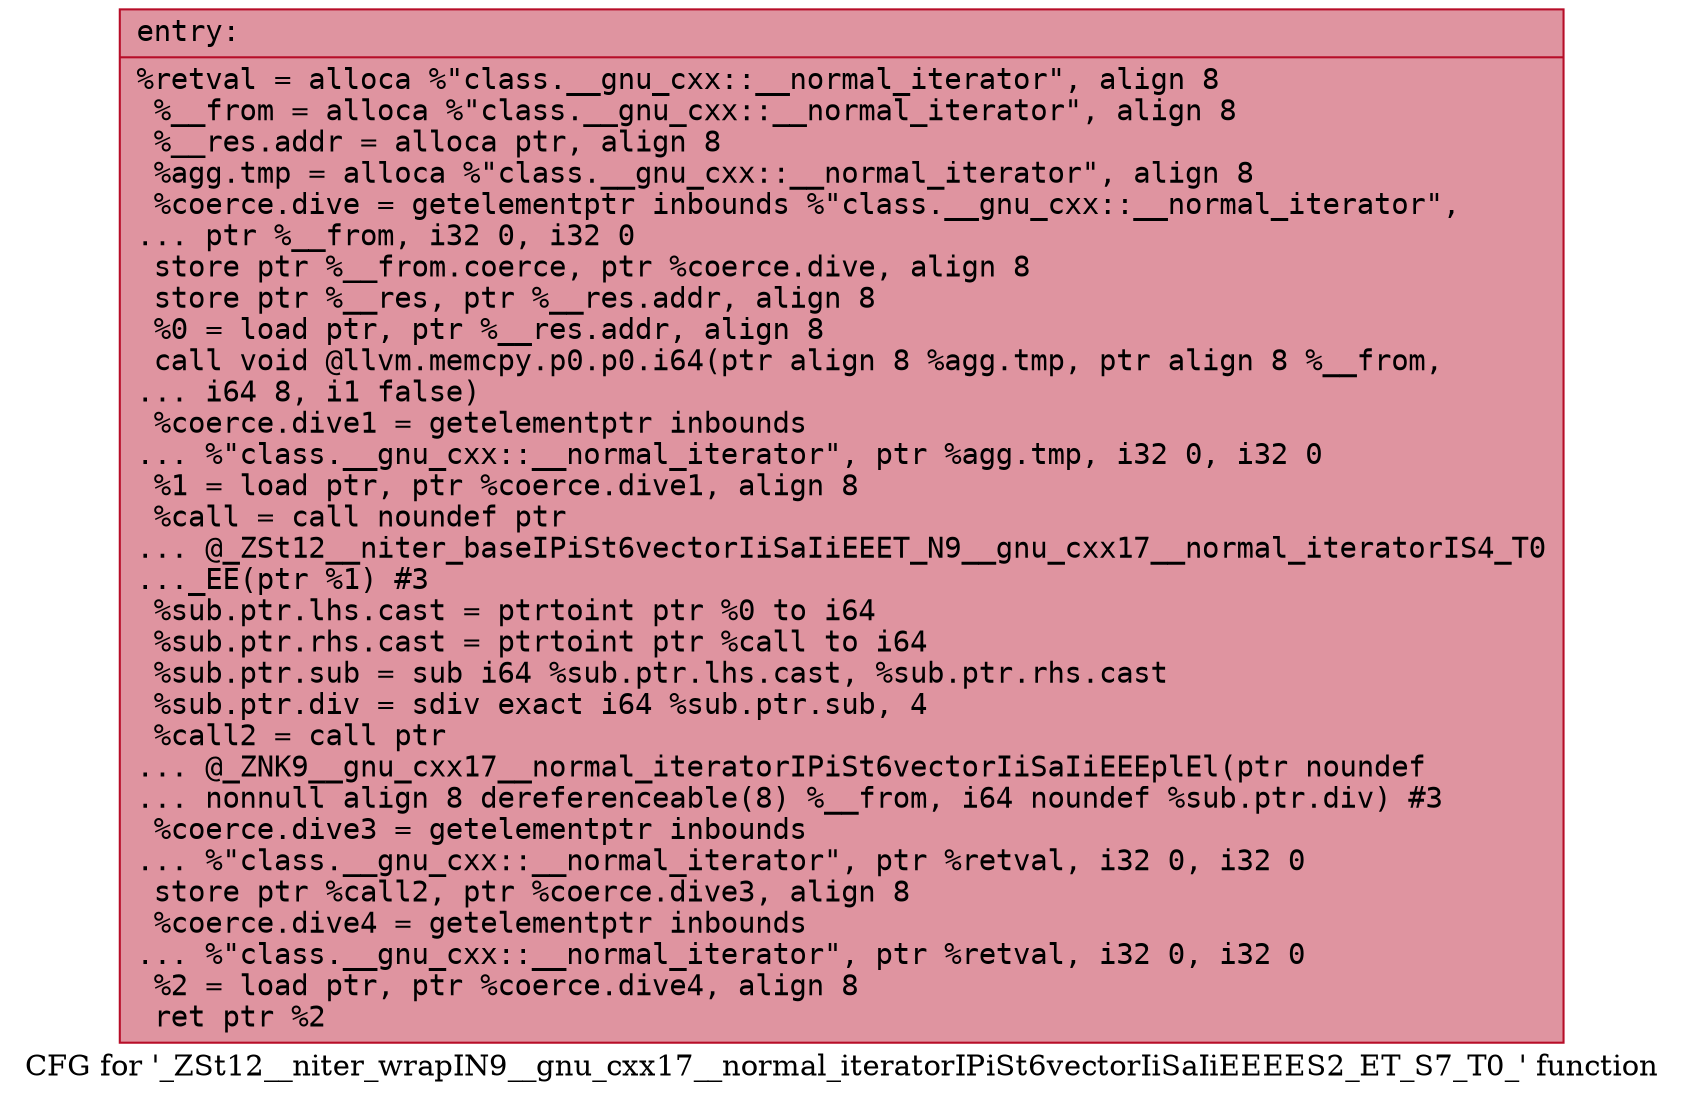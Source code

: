 digraph "CFG for '_ZSt12__niter_wrapIN9__gnu_cxx17__normal_iteratorIPiSt6vectorIiSaIiEEEES2_ET_S7_T0_' function" {
	label="CFG for '_ZSt12__niter_wrapIN9__gnu_cxx17__normal_iteratorIPiSt6vectorIiSaIiEEEES2_ET_S7_T0_' function";

	Node0x55799254d5f0 [shape=record,color="#b70d28ff", style=filled, fillcolor="#b70d2870" fontname="Courier",label="{entry:\l|  %retval = alloca %\"class.__gnu_cxx::__normal_iterator\", align 8\l  %__from = alloca %\"class.__gnu_cxx::__normal_iterator\", align 8\l  %__res.addr = alloca ptr, align 8\l  %agg.tmp = alloca %\"class.__gnu_cxx::__normal_iterator\", align 8\l  %coerce.dive = getelementptr inbounds %\"class.__gnu_cxx::__normal_iterator\",\l... ptr %__from, i32 0, i32 0\l  store ptr %__from.coerce, ptr %coerce.dive, align 8\l  store ptr %__res, ptr %__res.addr, align 8\l  %0 = load ptr, ptr %__res.addr, align 8\l  call void @llvm.memcpy.p0.p0.i64(ptr align 8 %agg.tmp, ptr align 8 %__from,\l... i64 8, i1 false)\l  %coerce.dive1 = getelementptr inbounds\l... %\"class.__gnu_cxx::__normal_iterator\", ptr %agg.tmp, i32 0, i32 0\l  %1 = load ptr, ptr %coerce.dive1, align 8\l  %call = call noundef ptr\l... @_ZSt12__niter_baseIPiSt6vectorIiSaIiEEET_N9__gnu_cxx17__normal_iteratorIS4_T0\l..._EE(ptr %1) #3\l  %sub.ptr.lhs.cast = ptrtoint ptr %0 to i64\l  %sub.ptr.rhs.cast = ptrtoint ptr %call to i64\l  %sub.ptr.sub = sub i64 %sub.ptr.lhs.cast, %sub.ptr.rhs.cast\l  %sub.ptr.div = sdiv exact i64 %sub.ptr.sub, 4\l  %call2 = call ptr\l... @_ZNK9__gnu_cxx17__normal_iteratorIPiSt6vectorIiSaIiEEEplEl(ptr noundef\l... nonnull align 8 dereferenceable(8) %__from, i64 noundef %sub.ptr.div) #3\l  %coerce.dive3 = getelementptr inbounds\l... %\"class.__gnu_cxx::__normal_iterator\", ptr %retval, i32 0, i32 0\l  store ptr %call2, ptr %coerce.dive3, align 8\l  %coerce.dive4 = getelementptr inbounds\l... %\"class.__gnu_cxx::__normal_iterator\", ptr %retval, i32 0, i32 0\l  %2 = load ptr, ptr %coerce.dive4, align 8\l  ret ptr %2\l}"];
}
